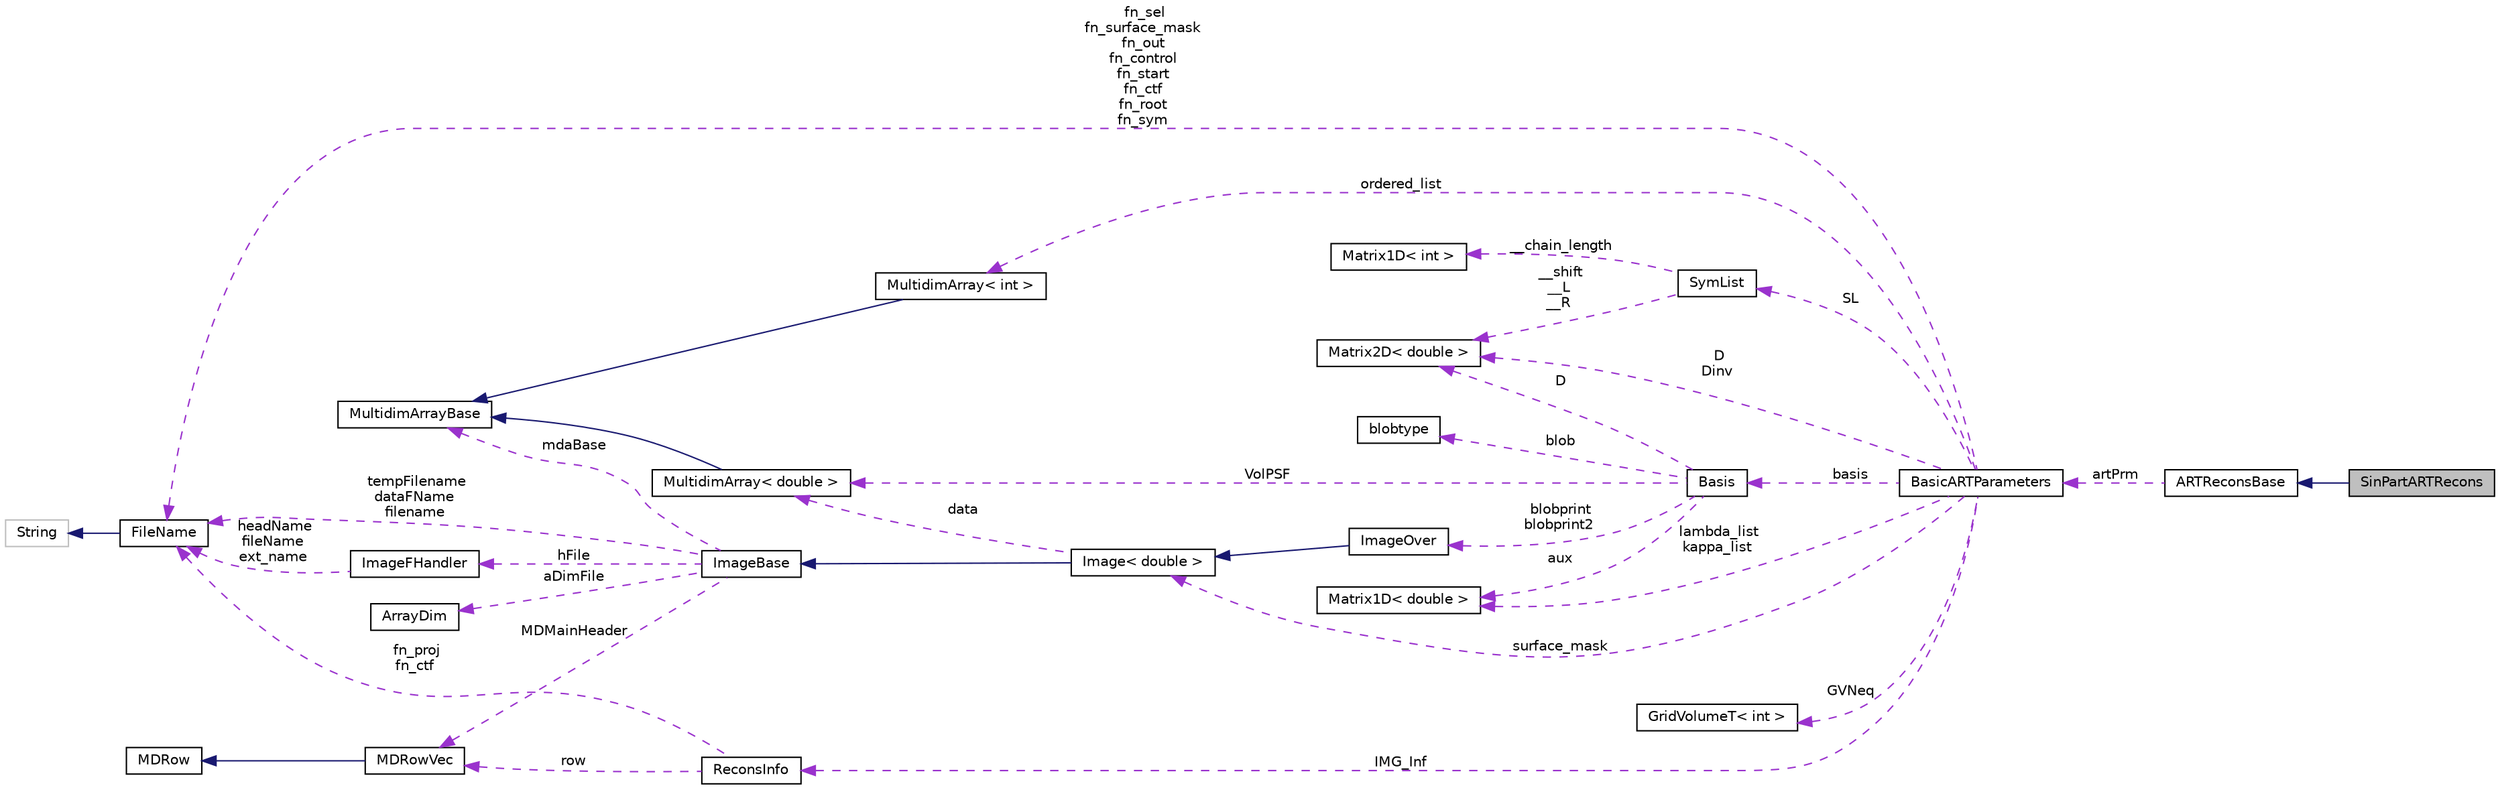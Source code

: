 digraph "SinPartARTRecons"
{
  edge [fontname="Helvetica",fontsize="10",labelfontname="Helvetica",labelfontsize="10"];
  node [fontname="Helvetica",fontsize="10",shape=record];
  rankdir="LR";
  Node2 [label="SinPartARTRecons",height=0.2,width=0.4,color="black", fillcolor="grey75", style="filled", fontcolor="black"];
  Node3 -> Node2 [dir="back",color="midnightblue",fontsize="10",style="solid",fontname="Helvetica"];
  Node3 [label="ARTReconsBase",height=0.2,width=0.4,color="black", fillcolor="white", style="filled",URL="$classARTReconsBase.html"];
  Node4 -> Node3 [dir="back",color="darkorchid3",fontsize="10",style="dashed",label=" artPrm" ,fontname="Helvetica"];
  Node4 [label="BasicARTParameters",height=0.2,width=0.4,color="black", fillcolor="white", style="filled",URL="$classBasicARTParameters.html"];
  Node5 -> Node4 [dir="back",color="darkorchid3",fontsize="10",style="dashed",label=" IMG_Inf" ,fontname="Helvetica"];
  Node5 [label="ReconsInfo",height=0.2,width=0.4,color="black", fillcolor="white", style="filled",URL="$structReconsInfo.html"];
  Node6 -> Node5 [dir="back",color="darkorchid3",fontsize="10",style="dashed",label=" row" ,fontname="Helvetica"];
  Node6 [label="MDRowVec",height=0.2,width=0.4,color="black", fillcolor="white", style="filled",URL="$classMDRowVec.html"];
  Node7 -> Node6 [dir="back",color="midnightblue",fontsize="10",style="solid",fontname="Helvetica"];
  Node7 [label="MDRow",height=0.2,width=0.4,color="black", fillcolor="white", style="filled",URL="$classMDRow.html"];
  Node8 -> Node5 [dir="back",color="darkorchid3",fontsize="10",style="dashed",label=" fn_proj\nfn_ctf" ,fontname="Helvetica"];
  Node8 [label="FileName",height=0.2,width=0.4,color="black", fillcolor="white", style="filled",URL="$classFileName.html"];
  Node9 -> Node8 [dir="back",color="midnightblue",fontsize="10",style="solid",fontname="Helvetica"];
  Node9 [label="String",height=0.2,width=0.4,color="grey75", fillcolor="white", style="filled"];
  Node10 -> Node4 [dir="back",color="darkorchid3",fontsize="10",style="dashed",label=" D\nDinv" ,fontname="Helvetica"];
  Node10 [label="Matrix2D\< double \>",height=0.2,width=0.4,color="black", fillcolor="white", style="filled",URL="$classMatrix2D.html"];
  Node11 -> Node4 [dir="back",color="darkorchid3",fontsize="10",style="dashed",label=" basis" ,fontname="Helvetica"];
  Node11 [label="Basis",height=0.2,width=0.4,color="black", fillcolor="white", style="filled",URL="$classBasis.html"];
  Node12 -> Node11 [dir="back",color="darkorchid3",fontsize="10",style="dashed",label=" blobprint\nblobprint2" ,fontname="Helvetica"];
  Node12 [label="ImageOver",height=0.2,width=0.4,color="black", fillcolor="white", style="filled",URL="$classImageOver.html"];
  Node13 -> Node12 [dir="back",color="midnightblue",fontsize="10",style="solid",fontname="Helvetica"];
  Node13 [label="Image\< double \>",height=0.2,width=0.4,color="black", fillcolor="white", style="filled",URL="$classImage.html"];
  Node14 -> Node13 [dir="back",color="midnightblue",fontsize="10",style="solid",fontname="Helvetica"];
  Node14 [label="ImageBase",height=0.2,width=0.4,color="black", fillcolor="white", style="filled",URL="$classImageBase.html",tooltip="Image base class. "];
  Node15 -> Node14 [dir="back",color="darkorchid3",fontsize="10",style="dashed",label=" mdaBase" ,fontname="Helvetica"];
  Node15 [label="MultidimArrayBase",height=0.2,width=0.4,color="black", fillcolor="white", style="filled",URL="$classMultidimArrayBase.html"];
  Node6 -> Node14 [dir="back",color="darkorchid3",fontsize="10",style="dashed",label=" MDMainHeader" ,fontname="Helvetica"];
  Node16 -> Node14 [dir="back",color="darkorchid3",fontsize="10",style="dashed",label=" hFile" ,fontname="Helvetica"];
  Node16 [label="ImageFHandler",height=0.2,width=0.4,color="black", fillcolor="white", style="filled",URL="$structImageFHandler.html"];
  Node8 -> Node16 [dir="back",color="darkorchid3",fontsize="10",style="dashed",label=" headName\nfileName\next_name" ,fontname="Helvetica"];
  Node17 -> Node14 [dir="back",color="darkorchid3",fontsize="10",style="dashed",label=" aDimFile" ,fontname="Helvetica"];
  Node17 [label="ArrayDim",height=0.2,width=0.4,color="black", fillcolor="white", style="filled",URL="$structArrayDim.html"];
  Node8 -> Node14 [dir="back",color="darkorchid3",fontsize="10",style="dashed",label=" tempFilename\ndataFName\nfilename" ,fontname="Helvetica"];
  Node18 -> Node13 [dir="back",color="darkorchid3",fontsize="10",style="dashed",label=" data" ,fontname="Helvetica"];
  Node18 [label="MultidimArray\< double \>",height=0.2,width=0.4,color="black", fillcolor="white", style="filled",URL="$classMultidimArray.html"];
  Node15 -> Node18 [dir="back",color="midnightblue",fontsize="10",style="solid",fontname="Helvetica"];
  Node19 -> Node11 [dir="back",color="darkorchid3",fontsize="10",style="dashed",label=" blob" ,fontname="Helvetica"];
  Node19 [label="blobtype",height=0.2,width=0.4,color="black", fillcolor="white", style="filled",URL="$structblobtype.html"];
  Node10 -> Node11 [dir="back",color="darkorchid3",fontsize="10",style="dashed",label=" D" ,fontname="Helvetica"];
  Node20 -> Node11 [dir="back",color="darkorchid3",fontsize="10",style="dashed",label=" aux" ,fontname="Helvetica"];
  Node20 [label="Matrix1D\< double \>",height=0.2,width=0.4,color="black", fillcolor="white", style="filled",URL="$classMatrix1D.html"];
  Node18 -> Node11 [dir="back",color="darkorchid3",fontsize="10",style="dashed",label=" VolPSF" ,fontname="Helvetica"];
  Node13 -> Node4 [dir="back",color="darkorchid3",fontsize="10",style="dashed",label=" surface_mask" ,fontname="Helvetica"];
  Node20 -> Node4 [dir="back",color="darkorchid3",fontsize="10",style="dashed",label=" lambda_list\nkappa_list" ,fontname="Helvetica"];
  Node21 -> Node4 [dir="back",color="darkorchid3",fontsize="10",style="dashed",label=" ordered_list" ,fontname="Helvetica"];
  Node21 [label="MultidimArray\< int \>",height=0.2,width=0.4,color="black", fillcolor="white", style="filled",URL="$classMultidimArray.html"];
  Node15 -> Node21 [dir="back",color="midnightblue",fontsize="10",style="solid",fontname="Helvetica"];
  Node22 -> Node4 [dir="back",color="darkorchid3",fontsize="10",style="dashed",label=" GVNeq" ,fontname="Helvetica"];
  Node22 [label="GridVolumeT\< int \>",height=0.2,width=0.4,color="black", fillcolor="white", style="filled",URL="$classGridVolumeT.html"];
  Node23 -> Node4 [dir="back",color="darkorchid3",fontsize="10",style="dashed",label=" SL" ,fontname="Helvetica"];
  Node23 [label="SymList",height=0.2,width=0.4,color="black", fillcolor="white", style="filled",URL="$classSymList.html"];
  Node10 -> Node23 [dir="back",color="darkorchid3",fontsize="10",style="dashed",label=" __shift\n__L\n__R" ,fontname="Helvetica"];
  Node24 -> Node23 [dir="back",color="darkorchid3",fontsize="10",style="dashed",label=" __chain_length" ,fontname="Helvetica"];
  Node24 [label="Matrix1D\< int \>",height=0.2,width=0.4,color="black", fillcolor="white", style="filled",URL="$classMatrix1D.html"];
  Node8 -> Node4 [dir="back",color="darkorchid3",fontsize="10",style="dashed",label=" fn_sel\nfn_surface_mask\nfn_out\nfn_control\nfn_start\nfn_ctf\nfn_root\nfn_sym" ,fontname="Helvetica"];
}
